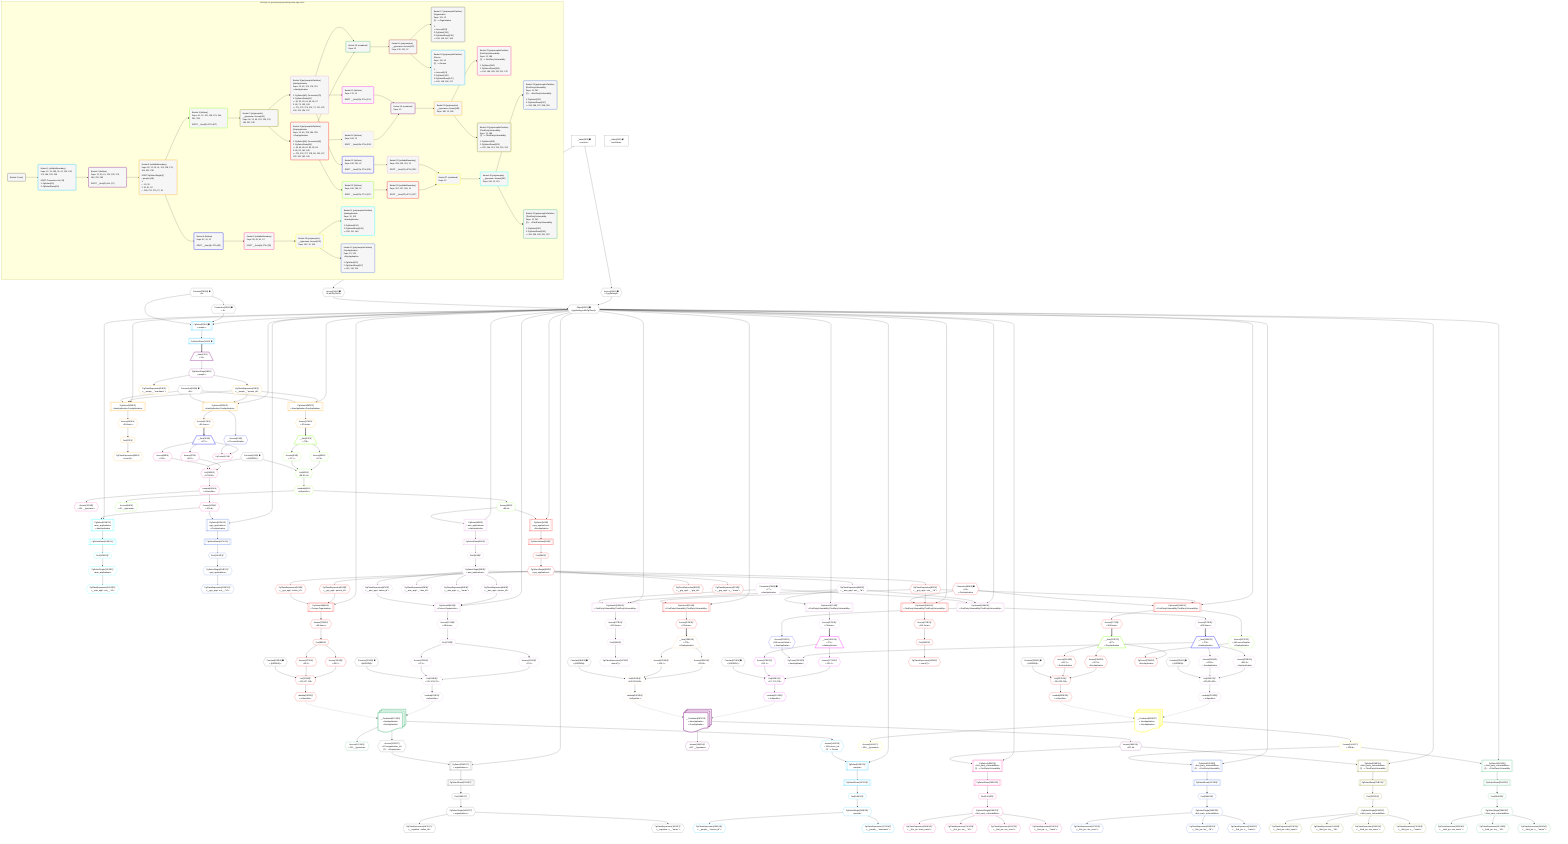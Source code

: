 %%{init: {'themeVariables': { 'fontSize': '12px'}}}%%
graph TD
    classDef path fill:#eee,stroke:#000,color:#000
    classDef plan fill:#fff,stroke-width:1px,color:#000
    classDef itemplan fill:#fff,stroke-width:2px,color:#000
    classDef unbatchedplan fill:#dff,stroke-width:1px,color:#000
    classDef sideeffectplan fill:#fcc,stroke-width:2px,color:#000
    classDef bucket fill:#f6f6f6,color:#000,stroke-width:2px,text-align:left

    subgraph "Buckets for queries/polymorphic/person-app-vulns"
    Bucket0("Bucket 0 (root)"):::bucket
    Bucket1("Bucket 1 (nullableBoundary)<br />Deps: 12, 13, 280, 25, 41, 123, 128, 179, 184, 231, 236<br /><br />ROOT Connectionᐸ9ᐳ[13]<br />1: PgSelect[15]<br />2: PgSelectRows[16]"):::bucket
    Bucket2("Bucket 2 (listItem)<br />Deps: 12, 25, 41, 123, 128, 179, 184, 231, 236<br /><br />ROOT __Item{2}ᐸ16ᐳ[17]"):::bucket
    Bucket3("Bucket 3 (nullableBoundary)<br />Deps: 18, 12, 25, 41, 123, 128, 179, 184, 231, 236<br /><br />ROOT PgSelectSingle{2}ᐸpeopleᐳ[18]<br />1: <br />ᐳ: 19, 20<br />2: 26, 31, 32<br />ᐳ: 269, 270, 279, 27, 30"):::bucket
    Bucket4("Bucket 4 (listItem)<br />Deps: 31, 41, 12<br /><br />ROOT __Item{4}ᐸ270ᐳ[35]"):::bucket
    Bucket5("Bucket 5 (listItem)<br />Deps: 41, 12, 123, 128, 179, 184, 231, 236<br /><br />ROOT __Item{5}ᐸ279ᐳ[37]"):::bucket
    Bucket6("Bucket 6 (nullableBoundary)<br />Deps: 35, 61, 41, 12<br /><br />ROOT __Item{4}ᐸ270ᐳ[35]"):::bucket
    Bucket7("Bucket 7 (polymorphic)<br />__typename: Access[44]<br />Deps: 44, 12, 45, 123, 128, 179, 184, 231, 236"):::bucket
    Bucket8("Bucket 8 (polymorphicPartition)<br />|AwsApplication<br />Deps: 12, 45, 123, 179, 231<br />ᐳAwsApplication<br /><br />1: PgSelect[46], Connection[79]<br />2: PgSelectRows[51]<br />ᐳ: 50, 52, 63, 64, 65, 66, 67<br />3: 68, 75, 153, 158<br />ᐳ: 271, 272, 273, 274, 72, 121, 122, 124, 125, 154, 157"):::bucket
    Bucket9("Bucket 9 (polymorphicPartition)<br />|GcpApplication<br />Deps: 12, 45, 128, 184, 236<br />ᐳGcpApplication<br /><br />1: PgSelect[54], Connection[96]<br />2: PgSelectRows[59]<br />ᐳ: 58, 60, 80, 81, 82, 83, 84<br />3: 85, 92, 161, 166<br />ᐳ: 275, 276, 277, 278, 89, 126, 127, 129, 130, 162, 165"):::bucket
    Bucket10("Bucket 10 (polymorphic)<br />__typename: Access[102]<br />Deps: 102, 12, 103"):::bucket
    Bucket11("Bucket 11 (polymorphicPartition)<br />|AwsApplication<br />Deps: 12, 103<br />ᐳAwsApplication<br /><br />1: PgSelect[104]<br />2: PgSelectRows[109]<br />ᐳ: 108, 110, 149"):::bucket
    Bucket12("Bucket 12 (polymorphicPartition)<br />|GcpApplication<br />Deps: 12, 103<br />ᐳGcpApplication<br /><br />1: PgSelect[112]<br />2: PgSelectRows[117]<br />ᐳ: 116, 118, 150"):::bucket
    Bucket13("Bucket 13 (combined)<br />Deps: 12"):::bucket
    Bucket14("Bucket 14 (polymorphic)<br />__typename: Access[132]<br />Deps: 132, 131, 12"):::bucket
    Bucket15("Bucket 15 (listItem)<br />Deps: 179, 12<br /><br />ROOT __Item{15}ᐸ271ᐳ[151]"):::bucket
    Bucket16("Bucket 16 (listItem)<br />Deps: 184, 12<br /><br />ROOT __Item{16}ᐸ275ᐳ[159]"):::bucket
    Bucket17("Bucket 17 (polymorphicPartition)<br />|Organization<br />Deps: 131, 12<br />(2) ...ᐳOrganization<br /><br />1: <br />ᐳ: Access[133]<br />2: PgSelect[134]<br />3: PgSelectRows[139]<br />ᐳ: 138, 140, 167, 168"):::bucket
    Bucket18("Bucket 18 (polymorphicPartition)<br />|Person<br />Deps: 131, 12<br />(2) ...ᐳPerson<br /><br />1: <br />ᐳ: Access[141]<br />2: PgSelect[142]<br />3: PgSelectRows[147]<br />ᐳ: 146, 148, 169, 170"):::bucket
    Bucket19("Bucket 19 (combined)<br />Deps: 12"):::bucket
    Bucket20("Bucket 20 (polymorphic)<br />__typename: Access[188]<br />Deps: 188, 12, 189"):::bucket
    Bucket21("Bucket 21 (listItem)<br />Deps: 158, 231, 12<br /><br />ROOT __Item{21}ᐸ273ᐳ[205]"):::bucket
    Bucket22("Bucket 22 (listItem)<br />Deps: 166, 236, 12<br /><br />ROOT __Item{22}ᐸ277ᐳ[207]"):::bucket
    Bucket23("Bucket 23 (polymorphicPartition)<br />|FirstPartyVulnerability<br />Deps: 12, 189<br />(2) ...ᐳFirstPartyVulnerability<br /><br />1: PgSelect[190]<br />2: PgSelectRows[195]<br />ᐳ: 194, 196, 209, 210, 211, 212"):::bucket
    Bucket24("Bucket 24 (polymorphicPartition)<br />|ThirdPartyVulnerability<br />Deps: 12, 189<br />(2) ...ᐳThirdPartyVulnerability<br /><br />1: PgSelect[198]<br />2: PgSelectRows[203]<br />ᐳ: 202, 204, 213, 214, 215, 216"):::bucket
    Bucket25("Bucket 25 (nullableBoundary)<br />Deps: 205, 225, 231, 12<br /><br />ROOT __Item{21}ᐸ273ᐳ[205]"):::bucket
    Bucket26("Bucket 26 (nullableBoundary)<br />Deps: 207, 227, 236, 12<br /><br />ROOT __Item{22}ᐸ277ᐳ[207]"):::bucket
    Bucket27("Bucket 27 (combined)<br />Deps: 12"):::bucket
    Bucket28("Bucket 28 (polymorphic)<br />__typename: Access[240]<br />Deps: 240, 12, 241"):::bucket
    Bucket29("Bucket 29 (polymorphicPartition)<br />|FirstPartyVulnerability<br />Deps: 12, 241<br />(2) ...ᐳFirstPartyVulnerability<br /><br />1: PgSelect[242]<br />2: PgSelectRows[247]<br />ᐳ: 246, 248, 257, 258, 259"):::bucket
    Bucket30("Bucket 30 (polymorphicPartition)<br />|ThirdPartyVulnerability<br />Deps: 12, 241<br />(2) ...ᐳThirdPartyVulnerability<br /><br />1: PgSelect[250]<br />2: PgSelectRows[255]<br />ᐳ: 254, 256, 260, 261, 262"):::bucket
    end
    Bucket0 --> Bucket1
    Bucket1 --> Bucket2
    Bucket2 --> Bucket3
    Bucket3 --> Bucket4 & Bucket5
    Bucket4 --> Bucket6
    Bucket5 --> Bucket7
    Bucket6 --> Bucket10
    Bucket7 --> Bucket8 & Bucket9
    Bucket8 --> Bucket13 & Bucket15 & Bucket21
    Bucket9 --> Bucket13 & Bucket16 & Bucket22
    Bucket10 --> Bucket11 & Bucket12
    Bucket13 --> Bucket14
    Bucket14 --> Bucket17 & Bucket18
    Bucket15 --> Bucket19
    Bucket16 --> Bucket19
    Bucket19 --> Bucket20
    Bucket20 --> Bucket23 & Bucket24
    Bucket21 --> Bucket25
    Bucket22 --> Bucket26
    Bucket25 --> Bucket27
    Bucket26 --> Bucket27
    Bucket27 --> Bucket28
    Bucket28 --> Bucket29 & Bucket30

    %% plan dependencies
    Object12{{"Object[12∈0] ➊<br />ᐸ{pgSettings,withPgClient}ᐳ"}}:::plan
    Access10{{"Access[10∈0] ➊<br />ᐸ2.pgSettingsᐳ"}}:::plan
    Access11{{"Access[11∈0] ➊<br />ᐸ2.withPgClientᐳ"}}:::plan
    Access10 & Access11 --> Object12
    __Value2["__Value[2∈0] ➊<br />ᐸcontextᐳ"]:::plan
    __Value2 --> Access10
    __Value2 --> Access11
    Connection13{{"Connection[13∈0] ➊<br />ᐸ9ᐳ"}}:::plan
    Constant280{{"Constant[280∈0] ➊<br />ᐸ4ᐳ"}}:::plan
    Constant280 --> Connection13
    __Value4["__Value[4∈0] ➊<br />ᐸrootValueᐳ"]:::plan
    Connection25{{"Connection[25∈0] ➊<br />ᐸ21ᐳ"}}:::plan
    Constant41{{"Constant[41∈0] ➊<br />ᐸ[HIDDEN]ᐳ"}}:::plan
    Constant123{{"Constant[123∈0] ➊<br />ᐸ[HIDDEN]ᐳ"}}:::plan
    Constant128{{"Constant[128∈0] ➊<br />ᐸ[HIDDEN]ᐳ"}}:::plan
    Constant179{{"Constant[179∈0] ➊<br />ᐸ[HIDDEN]ᐳ"}}:::plan
    Constant184{{"Constant[184∈0] ➊<br />ᐸ[HIDDEN]ᐳ"}}:::plan
    Constant231{{"Constant[231∈0] ➊<br />ᐸ[HIDDEN]ᐳ"}}:::plan
    Constant236{{"Constant[236∈0] ➊<br />ᐸ[HIDDEN]ᐳ"}}:::plan
    PgSelect15[["PgSelect[15∈1] ➊<br />ᐸpeopleᐳ"]]:::plan
    Object12 & Connection13 & Constant280 --> PgSelect15
    PgSelectRows16[["PgSelectRows[16∈1] ➊"]]:::plan
    PgSelect15 --> PgSelectRows16
    __Item17[/"__Item[17∈2]<br />ᐸ16ᐳ"\]:::itemplan
    PgSelectRows16 ==> __Item17
    PgSelectSingle18{{"PgSelectSingle[18∈2]<br />ᐸpeopleᐳ"}}:::plan
    __Item17 --> PgSelectSingle18
    PgUnionAll26[["PgUnionAll[26∈3]<br />ᐸAwsApplication,GcpApplicationᐳ"]]:::plan
    PgClassExpression19{{"PgClassExpression[19∈3]<br />ᐸ__people__.”person_id”ᐳ"}}:::plan
    Object12 & PgClassExpression19 & Connection25 --> PgUnionAll26
    PgUnionAll31[["PgUnionAll[31∈3]<br />ᐸAwsApplication,GcpApplicationᐳ"]]:::plan
    Object12 & PgClassExpression19 & Connection25 --> PgUnionAll31
    PgUnionAll32[["PgUnionAll[32∈3]<br />ᐸAwsApplication,GcpApplicationᐳ"]]:::plan
    Object12 & PgClassExpression19 & Connection25 --> PgUnionAll32
    PgSelectSingle18 --> PgClassExpression19
    PgClassExpression20{{"PgClassExpression[20∈3]<br />ᐸ__people__.”username”ᐳ"}}:::plan
    PgSelectSingle18 --> PgClassExpression20
    First27{{"First[27∈3]"}}:::plan
    Access269{{"Access[269∈3]<br />ᐸ26.itemsᐳ"}}:::plan
    Access269 --> First27
    PgClassExpression30{{"PgClassExpression[30∈3]<br />ᐸcount(*)ᐳ"}}:::plan
    First27 --> PgClassExpression30
    PgUnionAll26 --> Access269
    Access270{{"Access[270∈3]<br />ᐸ31.itemsᐳ"}}:::plan
    PgUnionAll31 --> Access270
    Access279{{"Access[279∈3]<br />ᐸ32.itemsᐳ"}}:::plan
    PgUnionAll32 --> Access279
    __Item35[/"__Item[35∈4]<br />ᐸ270ᐳ"\]:::itemplan
    Access270 ==> __Item35
    Access61{{"Access[61∈4]<br />ᐸ31.cursorDetailsᐳ"}}:::plan
    PgUnionAll31 --> Access61
    List100{{"List[100∈6]<br />ᐸ97,98,41ᐳ"}}:::plan
    Access97{{"Access[97∈6]<br />ᐸ35.0ᐳ"}}:::plan
    Access98{{"Access[98∈6]<br />ᐸ35.1ᐳ"}}:::plan
    Access97 & Access98 & Constant41 --> List100
    PgCursor62{{"PgCursor[62∈6]"}}:::plan
    __Item35 & Access61 --> PgCursor62
    __Item35 --> Access97
    __Item35 --> Access98
    Lambda101{{"Lambda[101∈6]<br />ᐸtoSpecifierᐳ"}}:::plan
    List100 --> Lambda101
    Access102{{"Access[102∈6]<br />ᐸ101.__typenameᐳ"}}:::plan
    Lambda101 --> Access102
    Access103{{"Access[103∈6]<br />ᐸ101.idᐳ"}}:::plan
    Lambda101 --> Access103
    PgSelect104[["PgSelect[104∈11]<br />ᐸaws_applicationsᐳ<br />ᐳAwsApplication"]]:::plan
    Object12 & Access103 --> PgSelect104
    First108{{"First[108∈11]^"}}:::plan
    PgSelectRows109[["PgSelectRows[109∈11]^"]]:::plan
    PgSelectRows109 --> First108
    PgSelect104 --> PgSelectRows109
    PgSelectSingle110{{"PgSelectSingle[110∈11]^<br />ᐸaws_applicationsᐳ"}}:::plan
    First108 --> PgSelectSingle110
    PgClassExpression149{{"PgClassExpression[149∈11]^<br />ᐸ__aws_appl...ons__.”id”ᐳ"}}:::plan
    PgSelectSingle110 --> PgClassExpression149
    PgSelect112[["PgSelect[112∈12]<br />ᐸgcp_applicationsᐳ<br />ᐳGcpApplication"]]:::plan
    Object12 & Access103 --> PgSelect112
    First116{{"First[116∈12]^"}}:::plan
    PgSelectRows117[["PgSelectRows[117∈12]^"]]:::plan
    PgSelectRows117 --> First116
    PgSelect112 --> PgSelectRows117
    PgSelectSingle118{{"PgSelectSingle[118∈12]^<br />ᐸgcp_applicationsᐳ"}}:::plan
    First116 --> PgSelectSingle118
    PgClassExpression150{{"PgClassExpression[150∈12]^<br />ᐸ__gcp_appl...ons__.”id”ᐳ"}}:::plan
    PgSelectSingle118 --> PgClassExpression150
    List42{{"List[42∈5]<br />ᐸ39,40,41ᐳ"}}:::plan
    Access39{{"Access[39∈5]<br />ᐸ37.0ᐳ"}}:::plan
    Access40{{"Access[40∈5]<br />ᐸ37.1ᐳ"}}:::plan
    Access39 & Access40 & Constant41 --> List42
    __Item37[/"__Item[37∈5]<br />ᐸ279ᐳ"\]:::itemplan
    Access279 ==> __Item37
    __Item37 --> Access39
    __Item37 --> Access40
    Lambda43{{"Lambda[43∈5]<br />ᐸtoSpecifierᐳ"}}:::plan
    List42 --> Lambda43
    Access44{{"Access[44∈5]<br />ᐸ43.__typenameᐳ"}}:::plan
    Lambda43 --> Access44
    Access45{{"Access[45∈5]<br />ᐸ43.idᐳ"}}:::plan
    Lambda43 --> Access45
    PgUnionAll68[["PgUnionAll[68∈8]^<br />ᐸPerson,Organizationᐳ"]]:::plan
    PgClassExpression66{{"PgClassExpression[66∈8]^<br />ᐸ__aws_appl...person_id”ᐳ"}}:::plan
    PgClassExpression67{{"PgClassExpression[67∈8]^<br />ᐸ__aws_appl...zation_id”ᐳ"}}:::plan
    Object12 & PgClassExpression66 & PgClassExpression67 --> PgUnionAll68
    List124{{"List[124∈8]^<br />ᐸ121,122,123ᐳ"}}:::plan
    Access121{{"Access[121∈8]^<br />ᐸ72.0ᐳ"}}:::plan
    Access122{{"Access[122∈8]^<br />ᐸ72.1ᐳ"}}:::plan
    Access121 & Access122 & Constant123 --> List124
    PgUnionAll153[["PgUnionAll[153∈8]^<br />ᐸFirstPartyVulnerability,ThirdPartyVulnerabilityᐳ"]]:::plan
    PgClassExpression64{{"PgClassExpression[64∈8]^<br />ᐸ__aws_appl...ons__.”id”ᐳ"}}:::plan
    Connection79{{"Connection[79∈8] ➊<br />ᐸ77ᐳ<br />ᐳAwsApplication"}}:::plan
    Object12 & PgClassExpression64 & Connection79 --> PgUnionAll153
    PgUnionAll158[["PgUnionAll[158∈8]^<br />ᐸFirstPartyVulnerability,ThirdPartyVulnerabilityᐳ"]]:::plan
    Object12 & PgClassExpression64 & Connection79 --> PgUnionAll158
    PgSelect46[["PgSelect[46∈8]<br />ᐸaws_applicationsᐳ<br />ᐳAwsApplication"]]:::plan
    Object12 & Access45 --> PgSelect46
    PgUnionAll75[["PgUnionAll[75∈8]^<br />ᐸFirstPartyVulnerability,ThirdPartyVulnerabilityᐳ"]]:::plan
    Object12 & PgClassExpression64 --> PgUnionAll75
    First50{{"First[50∈8]^"}}:::plan
    PgSelectRows51[["PgSelectRows[51∈8]^"]]:::plan
    PgSelectRows51 --> First50
    PgSelect46 --> PgSelectRows51
    PgSelectSingle52{{"PgSelectSingle[52∈8]^<br />ᐸaws_applicationsᐳ"}}:::plan
    First50 --> PgSelectSingle52
    PgClassExpression63{{"PgClassExpression[63∈8]^<br />ᐸ__aws_appl..._.”aws_id”ᐳ"}}:::plan
    PgSelectSingle52 --> PgClassExpression63
    PgSelectSingle52 --> PgClassExpression64
    PgClassExpression65{{"PgClassExpression[65∈8]^<br />ᐸ__aws_appl...s__.”name”ᐳ"}}:::plan
    PgSelectSingle52 --> PgClassExpression65
    PgSelectSingle52 --> PgClassExpression66
    PgSelectSingle52 --> PgClassExpression67
    First72{{"First[72∈8]^"}}:::plan
    Access274{{"Access[274∈8]^<br />ᐸ68.itemsᐳ"}}:::plan
    Access274 --> First72
    First72 --> Access121
    First72 --> Access122
    Lambda125{{"Lambda[125∈8]^<br />ᐸtoSpecifierᐳ"}}:::plan
    List124 --> Lambda125
    First154{{"First[154∈8]^"}}:::plan
    Access272{{"Access[272∈8]^<br />ᐸ153.itemsᐳ"}}:::plan
    Access272 --> First154
    PgClassExpression157{{"PgClassExpression[157∈8]^<br />ᐸcount(*)ᐳ"}}:::plan
    First154 --> PgClassExpression157
    Access271{{"Access[271∈8]^<br />ᐸ75.itemsᐳ"}}:::plan
    PgUnionAll75 --> Access271
    PgUnionAll153 --> Access272
    Access273{{"Access[273∈8]^<br />ᐸ158.itemsᐳ"}}:::plan
    PgUnionAll158 --> Access273
    PgUnionAll68 --> Access274
    Access132{{"Access[132∈13]^<br />ᐸ131.__typenameᐳ"}}:::plan
    __Value131:::plan@{shape: docs, label: "__Combined[131∈13]<br />ᐳAwsApplication<br />ᐳGcpApplication"}
    __Value131 --> Access132
    PgSelect134[["PgSelect[134∈17]^<br />ᐸorganizationsᐳ"]]:::plan
    Access133{{"Access[133∈17]<br />ᐸ131.organization_idᐳ<br />(2) ...ᐳOrganization"}}:::plan
    Object12 & Access133 --> PgSelect134
    __Value131 --> Access133
    First138{{"First[138∈17]^"}}:::plan
    PgSelectRows139[["PgSelectRows[139∈17]^"]]:::plan
    PgSelectRows139 --> First138
    PgSelect134 --> PgSelectRows139
    PgSelectSingle140{{"PgSelectSingle[140∈17]^<br />ᐸorganizationsᐳ"}}:::plan
    First138 --> PgSelectSingle140
    PgClassExpression167{{"PgClassExpression[167∈17]^<br />ᐸ__organiza...zation_id”ᐳ"}}:::plan
    PgSelectSingle140 --> PgClassExpression167
    PgClassExpression168{{"PgClassExpression[168∈17]^<br />ᐸ__organiza...s__.”name”ᐳ"}}:::plan
    PgSelectSingle140 --> PgClassExpression168
    PgSelect142[["PgSelect[142∈18]^<br />ᐸpeopleᐳ"]]:::plan
    Access141{{"Access[141∈18]<br />ᐸ131.person_idᐳ<br />(2) ...ᐳPerson"}}:::plan
    Object12 & Access141 --> PgSelect142
    __Value131 --> Access141
    First146{{"First[146∈18]^"}}:::plan
    PgSelectRows147[["PgSelectRows[147∈18]^"]]:::plan
    PgSelectRows147 --> First146
    PgSelect142 --> PgSelectRows147
    PgSelectSingle148{{"PgSelectSingle[148∈18]^<br />ᐸpeopleᐳ"}}:::plan
    First146 --> PgSelectSingle148
    PgClassExpression169{{"PgClassExpression[169∈18]^<br />ᐸ__people__.”person_id”ᐳ"}}:::plan
    PgSelectSingle148 --> PgClassExpression169
    PgClassExpression170{{"PgClassExpression[170∈18]^<br />ᐸ__people__.”username”ᐳ"}}:::plan
    PgSelectSingle148 --> PgClassExpression170
    List180{{"List[180∈15]^<br />ᐸ177,178,179ᐳ"}}:::plan
    Access177{{"Access[177∈15]^<br />ᐸ151.0ᐳ"}}:::plan
    Access178{{"Access[178∈15]^<br />ᐸ151.1ᐳ"}}:::plan
    Access177 & Access178 & Constant179 --> List180
    __Item151[/"__Item[151∈15]<br />ᐸ271ᐳ<br />ᐳAwsApplication"\]:::itemplan
    Access271 ==> __Item151
    __Item151 --> Access177
    __Item151 --> Access178
    Lambda181{{"Lambda[181∈15]^<br />ᐸtoSpecifierᐳ"}}:::plan
    List180 --> Lambda181
    Access188{{"Access[188∈19]^<br />ᐸ187.__typenameᐳ"}}:::plan
    __Value187:::plan@{shape: docs, label: "__Combined[187∈19]<br />ᐳAwsApplication<br />ᐳGcpApplication"}
    __Value187 --> Access188
    Access189{{"Access[189∈19]^<br />ᐸ187.idᐳ"}}:::plan
    __Value187 --> Access189
    PgSelect190[["PgSelect[190∈23]<br />ᐸfirst_party_vulnerabilitiesᐳ<br />(2) ...ᐳFirstPartyVulnerability"]]:::plan
    Object12 & Access189 --> PgSelect190
    First194{{"First[194∈23]^"}}:::plan
    PgSelectRows195[["PgSelectRows[195∈23]^"]]:::plan
    PgSelectRows195 --> First194
    PgSelect190 --> PgSelectRows195
    PgSelectSingle196{{"PgSelectSingle[196∈23]^<br />ᐸfirst_party_vulnerabilitiesᐳ"}}:::plan
    First194 --> PgSelectSingle196
    PgClassExpression209{{"PgClassExpression[209∈23]^<br />ᐸ__first_pa...team_name”ᐳ"}}:::plan
    PgSelectSingle196 --> PgClassExpression209
    PgClassExpression210{{"PgClassExpression[210∈23]^<br />ᐸ__first_pa...ies__.”id”ᐳ"}}:::plan
    PgSelectSingle196 --> PgClassExpression210
    PgClassExpression211{{"PgClassExpression[211∈23]^<br />ᐸ__first_pa...vss_score”ᐳ"}}:::plan
    PgSelectSingle196 --> PgClassExpression211
    PgClassExpression212{{"PgClassExpression[212∈23]^<br />ᐸ__first_pa...s__.”name”ᐳ"}}:::plan
    PgSelectSingle196 --> PgClassExpression212
    PgSelect198[["PgSelect[198∈24]<br />ᐸthird_party_vulnerabilitiesᐳ<br />(2) ...ᐳThirdPartyVulnerability"]]:::plan
    Object12 & Access189 --> PgSelect198
    First202{{"First[202∈24]^"}}:::plan
    PgSelectRows203[["PgSelectRows[203∈24]^"]]:::plan
    PgSelectRows203 --> First202
    PgSelect198 --> PgSelectRows203
    PgSelectSingle204{{"PgSelectSingle[204∈24]^<br />ᐸthird_party_vulnerabilitiesᐳ"}}:::plan
    First202 --> PgSelectSingle204
    PgClassExpression213{{"PgClassExpression[213∈24]^<br />ᐸ__third_pa...ndor_name”ᐳ"}}:::plan
    PgSelectSingle204 --> PgClassExpression213
    PgClassExpression214{{"PgClassExpression[214∈24]^<br />ᐸ__third_pa...ies__.”id”ᐳ"}}:::plan
    PgSelectSingle204 --> PgClassExpression214
    PgClassExpression215{{"PgClassExpression[215∈24]^<br />ᐸ__third_pa...vss_score”ᐳ"}}:::plan
    PgSelectSingle204 --> PgClassExpression215
    PgClassExpression216{{"PgClassExpression[216∈24]^<br />ᐸ__third_pa...s__.”name”ᐳ"}}:::plan
    PgSelectSingle204 --> PgClassExpression216
    __Item205[/"__Item[205∈21]<br />ᐸ273ᐳ<br />ᐳAwsApplication"\]:::itemplan
    Access273 ==> __Item205
    Access225{{"Access[225∈21]<br />ᐸ158.cursorDetailsᐳ<br />ᐳAwsApplication"}}:::plan
    PgUnionAll158 --> Access225
    List232{{"List[232∈25]^<br />ᐸ229,230,231ᐳ"}}:::plan
    Access229{{"Access[229∈25]<br />ᐸ205.0ᐳ<br />ᐳAwsApplication"}}:::plan
    Access230{{"Access[230∈25]<br />ᐸ205.1ᐳ<br />ᐳAwsApplication"}}:::plan
    Access229 & Access230 & Constant231 --> List232
    PgCursor226{{"PgCursor[226∈25]<br />ᐳAwsApplication"}}:::plan
    __Item205 & Access225 --> PgCursor226
    __Item205 --> Access229
    __Item205 --> Access230
    Lambda233{{"Lambda[233∈25]^<br />ᐸtoSpecifierᐳ"}}:::plan
    List232 --> Lambda233
    Access240{{"Access[240∈27]^<br />ᐸ239.__typenameᐳ"}}:::plan
    __Value239:::plan@{shape: docs, label: "__Combined[239∈27]<br />ᐳAwsApplication<br />ᐳGcpApplication"}
    __Value239 --> Access240
    Access241{{"Access[241∈27]^<br />ᐸ239.idᐳ"}}:::plan
    __Value239 --> Access241
    PgSelect242[["PgSelect[242∈29]<br />ᐸfirst_party_vulnerabilitiesᐳ<br />(2) ...ᐳFirstPartyVulnerability"]]:::plan
    Object12 & Access241 --> PgSelect242
    First246{{"First[246∈29]^"}}:::plan
    PgSelectRows247[["PgSelectRows[247∈29]^"]]:::plan
    PgSelectRows247 --> First246
    PgSelect242 --> PgSelectRows247
    PgSelectSingle248{{"PgSelectSingle[248∈29]^<br />ᐸfirst_party_vulnerabilitiesᐳ"}}:::plan
    First246 --> PgSelectSingle248
    PgClassExpression257{{"PgClassExpression[257∈29]^<br />ᐸ__first_pa...vss_score”ᐳ"}}:::plan
    PgSelectSingle248 --> PgClassExpression257
    PgClassExpression258{{"PgClassExpression[258∈29]^<br />ᐸ__first_pa...ies__.”id”ᐳ"}}:::plan
    PgSelectSingle248 --> PgClassExpression258
    PgClassExpression259{{"PgClassExpression[259∈29]^<br />ᐸ__first_pa...s__.”name”ᐳ"}}:::plan
    PgSelectSingle248 --> PgClassExpression259
    PgSelect250[["PgSelect[250∈30]<br />ᐸthird_party_vulnerabilitiesᐳ<br />(2) ...ᐳThirdPartyVulnerability"]]:::plan
    Object12 & Access241 --> PgSelect250
    First254{{"First[254∈30]^"}}:::plan
    PgSelectRows255[["PgSelectRows[255∈30]^"]]:::plan
    PgSelectRows255 --> First254
    PgSelect250 --> PgSelectRows255
    PgSelectSingle256{{"PgSelectSingle[256∈30]^<br />ᐸthird_party_vulnerabilitiesᐳ"}}:::plan
    First254 --> PgSelectSingle256
    PgClassExpression260{{"PgClassExpression[260∈30]^<br />ᐸ__third_pa...vss_score”ᐳ"}}:::plan
    PgSelectSingle256 --> PgClassExpression260
    PgClassExpression261{{"PgClassExpression[261∈30]^<br />ᐸ__third_pa...ies__.”id”ᐳ"}}:::plan
    PgSelectSingle256 --> PgClassExpression261
    PgClassExpression262{{"PgClassExpression[262∈30]^<br />ᐸ__third_pa...s__.”name”ᐳ"}}:::plan
    PgSelectSingle256 --> PgClassExpression262
    PgUnionAll85[["PgUnionAll[85∈9]^<br />ᐸPerson,Organizationᐳ"]]:::plan
    PgClassExpression83{{"PgClassExpression[83∈9]^<br />ᐸ__gcp_appl...person_id”ᐳ"}}:::plan
    PgClassExpression84{{"PgClassExpression[84∈9]^<br />ᐸ__gcp_appl...zation_id”ᐳ"}}:::plan
    Object12 & PgClassExpression83 & PgClassExpression84 --> PgUnionAll85
    List129{{"List[129∈9]^<br />ᐸ126,127,128ᐳ"}}:::plan
    Access126{{"Access[126∈9]^<br />ᐸ89.0ᐳ"}}:::plan
    Access127{{"Access[127∈9]^<br />ᐸ89.1ᐳ"}}:::plan
    Access126 & Access127 & Constant128 --> List129
    PgUnionAll161[["PgUnionAll[161∈9]^<br />ᐸFirstPartyVulnerability,ThirdPartyVulnerabilityᐳ"]]:::plan
    PgClassExpression81{{"PgClassExpression[81∈9]^<br />ᐸ__gcp_appl...ons__.”id”ᐳ"}}:::plan
    Connection96{{"Connection[96∈9] ➊<br />ᐸ94ᐳ<br />ᐳGcpApplication"}}:::plan
    Object12 & PgClassExpression81 & Connection96 --> PgUnionAll161
    PgUnionAll166[["PgUnionAll[166∈9]^<br />ᐸFirstPartyVulnerability,ThirdPartyVulnerabilityᐳ"]]:::plan
    Object12 & PgClassExpression81 & Connection96 --> PgUnionAll166
    PgSelect54[["PgSelect[54∈9]<br />ᐸgcp_applicationsᐳ<br />ᐳGcpApplication"]]:::plan
    Object12 & Access45 --> PgSelect54
    PgUnionAll92[["PgUnionAll[92∈9]^<br />ᐸFirstPartyVulnerability,ThirdPartyVulnerabilityᐳ"]]:::plan
    Object12 & PgClassExpression81 --> PgUnionAll92
    First58{{"First[58∈9]^"}}:::plan
    PgSelectRows59[["PgSelectRows[59∈9]^"]]:::plan
    PgSelectRows59 --> First58
    PgSelect54 --> PgSelectRows59
    PgSelectSingle60{{"PgSelectSingle[60∈9]^<br />ᐸgcp_applicationsᐳ"}}:::plan
    First58 --> PgSelectSingle60
    PgClassExpression80{{"PgClassExpression[80∈9]^<br />ᐸ__gcp_appl..._.”gcp_id”ᐳ"}}:::plan
    PgSelectSingle60 --> PgClassExpression80
    PgSelectSingle60 --> PgClassExpression81
    PgClassExpression82{{"PgClassExpression[82∈9]^<br />ᐸ__gcp_appl...s__.”name”ᐳ"}}:::plan
    PgSelectSingle60 --> PgClassExpression82
    PgSelectSingle60 --> PgClassExpression83
    PgSelectSingle60 --> PgClassExpression84
    First89{{"First[89∈9]^"}}:::plan
    Access278{{"Access[278∈9]^<br />ᐸ85.itemsᐳ"}}:::plan
    Access278 --> First89
    First89 --> Access126
    First89 --> Access127
    Lambda130{{"Lambda[130∈9]^<br />ᐸtoSpecifierᐳ"}}:::plan
    List129 --> Lambda130
    First162{{"First[162∈9]^"}}:::plan
    Access276{{"Access[276∈9]^<br />ᐸ161.itemsᐳ"}}:::plan
    Access276 --> First162
    PgClassExpression165{{"PgClassExpression[165∈9]^<br />ᐸcount(*)ᐳ"}}:::plan
    First162 --> PgClassExpression165
    Access275{{"Access[275∈9]^<br />ᐸ92.itemsᐳ"}}:::plan
    PgUnionAll92 --> Access275
    PgUnionAll161 --> Access276
    Access277{{"Access[277∈9]^<br />ᐸ166.itemsᐳ"}}:::plan
    PgUnionAll166 --> Access277
    PgUnionAll85 --> Access278
    List185{{"List[185∈16]^<br />ᐸ182,183,184ᐳ"}}:::plan
    Access182{{"Access[182∈16]^<br />ᐸ159.0ᐳ"}}:::plan
    Access183{{"Access[183∈16]^<br />ᐸ159.1ᐳ"}}:::plan
    Access182 & Access183 & Constant184 --> List185
    __Item159[/"__Item[159∈16]<br />ᐸ275ᐳ<br />ᐳGcpApplication"\]:::itemplan
    Access275 ==> __Item159
    __Item159 --> Access182
    __Item159 --> Access183
    Lambda186{{"Lambda[186∈16]^<br />ᐸtoSpecifierᐳ"}}:::plan
    List185 --> Lambda186
    __Item207[/"__Item[207∈22]<br />ᐸ277ᐳ<br />ᐳGcpApplication"\]:::itemplan
    Access277 ==> __Item207
    Access227{{"Access[227∈22]<br />ᐸ166.cursorDetailsᐳ<br />ᐳGcpApplication"}}:::plan
    PgUnionAll166 --> Access227
    List237{{"List[237∈26]^<br />ᐸ234,235,236ᐳ"}}:::plan
    Access234{{"Access[234∈26]<br />ᐸ207.0ᐳ<br />ᐳGcpApplication"}}:::plan
    Access235{{"Access[235∈26]<br />ᐸ207.1ᐳ<br />ᐳGcpApplication"}}:::plan
    Access234 & Access235 & Constant236 --> List237
    PgCursor228{{"PgCursor[228∈26]<br />ᐳGcpApplication"}}:::plan
    __Item207 & Access227 --> PgCursor228
    __Item207 --> Access234
    __Item207 --> Access235
    Lambda238{{"Lambda[238∈26]^<br />ᐸtoSpecifierᐳ"}}:::plan
    List237 --> Lambda238

    %% define steps
    classDef bucket0 stroke:#696969
    class Bucket0,__Value2,__Value4,Access10,Access11,Object12,Connection13,Connection25,Constant41,Constant123,Constant128,Constant179,Constant184,Constant231,Constant236,Constant280 bucket0
    classDef bucket1 stroke:#00bfff
    class Bucket1,PgSelect15,PgSelectRows16 bucket1
    classDef bucket2 stroke:#7f007f
    class Bucket2,__Item17,PgSelectSingle18 bucket2
    classDef bucket3 stroke:#ffa500
    class Bucket3,PgClassExpression19,PgClassExpression20,PgUnionAll26,First27,PgClassExpression30,PgUnionAll31,PgUnionAll32,Access269,Access270,Access279 bucket3
    classDef bucket4 stroke:#0000ff
    class Bucket4,__Item35,Access61 bucket4
    classDef bucket5 stroke:#7fff00
    class Bucket5,__Item37,Access39,Access40,List42,Lambda43,Access44,Access45 bucket5
    classDef bucket6 stroke:#ff1493
    class Bucket6,PgCursor62,Access97,Access98,List100,Lambda101,Access102,Access103 bucket6
    classDef bucket7 stroke:#808000
    class Bucket7 bucket7
    classDef bucket8 stroke:#dda0dd
    class Bucket8,PgSelect46,First50,PgSelectRows51,PgSelectSingle52,PgClassExpression63,PgClassExpression64,PgClassExpression65,PgClassExpression66,PgClassExpression67,PgUnionAll68,First72,PgUnionAll75,Connection79,Access121,Access122,List124,Lambda125,PgUnionAll153,First154,PgClassExpression157,PgUnionAll158,Access271,Access272,Access273,Access274 bucket8
    classDef bucket9 stroke:#ff0000
    class Bucket9,PgSelect54,First58,PgSelectRows59,PgSelectSingle60,PgClassExpression80,PgClassExpression81,PgClassExpression82,PgClassExpression83,PgClassExpression84,PgUnionAll85,First89,PgUnionAll92,Connection96,Access126,Access127,List129,Lambda130,PgUnionAll161,First162,PgClassExpression165,PgUnionAll166,Access275,Access276,Access277,Access278 bucket9
    classDef bucket10 stroke:#ffff00
    class Bucket10 bucket10
    classDef bucket11 stroke:#00ffff
    class Bucket11,PgSelect104,First108,PgSelectRows109,PgSelectSingle110,PgClassExpression149 bucket11
    classDef bucket12 stroke:#4169e1
    class Bucket12,PgSelect112,First116,PgSelectRows117,PgSelectSingle118,PgClassExpression150 bucket12
    classDef bucket13 stroke:#3cb371
    class Bucket13,__Value131,Access132 bucket13
    classDef bucket14 stroke:#a52a2a
    class Bucket14 bucket14
    classDef bucket15 stroke:#ff00ff
    class Bucket15,__Item151,Access177,Access178,List180,Lambda181 bucket15
    classDef bucket16 stroke:#f5deb3
    class Bucket16,__Item159,Access182,Access183,List185,Lambda186 bucket16
    classDef bucket17 stroke:#696969
    class Bucket17,Access133,PgSelect134,First138,PgSelectRows139,PgSelectSingle140,PgClassExpression167,PgClassExpression168 bucket17
    classDef bucket18 stroke:#00bfff
    class Bucket18,Access141,PgSelect142,First146,PgSelectRows147,PgSelectSingle148,PgClassExpression169,PgClassExpression170 bucket18
    classDef bucket19 stroke:#7f007f
    class Bucket19,__Value187,Access188,Access189 bucket19
    classDef bucket20 stroke:#ffa500
    class Bucket20 bucket20
    classDef bucket21 stroke:#0000ff
    class Bucket21,__Item205,Access225 bucket21
    classDef bucket22 stroke:#7fff00
    class Bucket22,__Item207,Access227 bucket22
    classDef bucket23 stroke:#ff1493
    class Bucket23,PgSelect190,First194,PgSelectRows195,PgSelectSingle196,PgClassExpression209,PgClassExpression210,PgClassExpression211,PgClassExpression212 bucket23
    classDef bucket24 stroke:#808000
    class Bucket24,PgSelect198,First202,PgSelectRows203,PgSelectSingle204,PgClassExpression213,PgClassExpression214,PgClassExpression215,PgClassExpression216 bucket24
    classDef bucket25 stroke:#dda0dd
    class Bucket25,PgCursor226,Access229,Access230,List232,Lambda233 bucket25
    classDef bucket26 stroke:#ff0000
    class Bucket26,PgCursor228,Access234,Access235,List237,Lambda238 bucket26
    classDef bucket27 stroke:#ffff00
    class Bucket27,__Value239,Access240,Access241 bucket27
    classDef bucket28 stroke:#00ffff
    class Bucket28 bucket28
    classDef bucket29 stroke:#4169e1
    class Bucket29,PgSelect242,First246,PgSelectRows247,PgSelectSingle248,PgClassExpression257,PgClassExpression258,PgClassExpression259 bucket29
    classDef bucket30 stroke:#3cb371
    class Bucket30,PgSelect250,First254,PgSelectRows255,PgSelectSingle256,PgClassExpression260,PgClassExpression261,PgClassExpression262 bucket30

    Lambda125 -.-x __Value131
    Lambda130 -.-x __Value131
    Lambda181 -.-x __Value187
    Lambda186 -.-x __Value187
    Lambda233 -.-x __Value239
    Lambda238 -.-x __Value239
